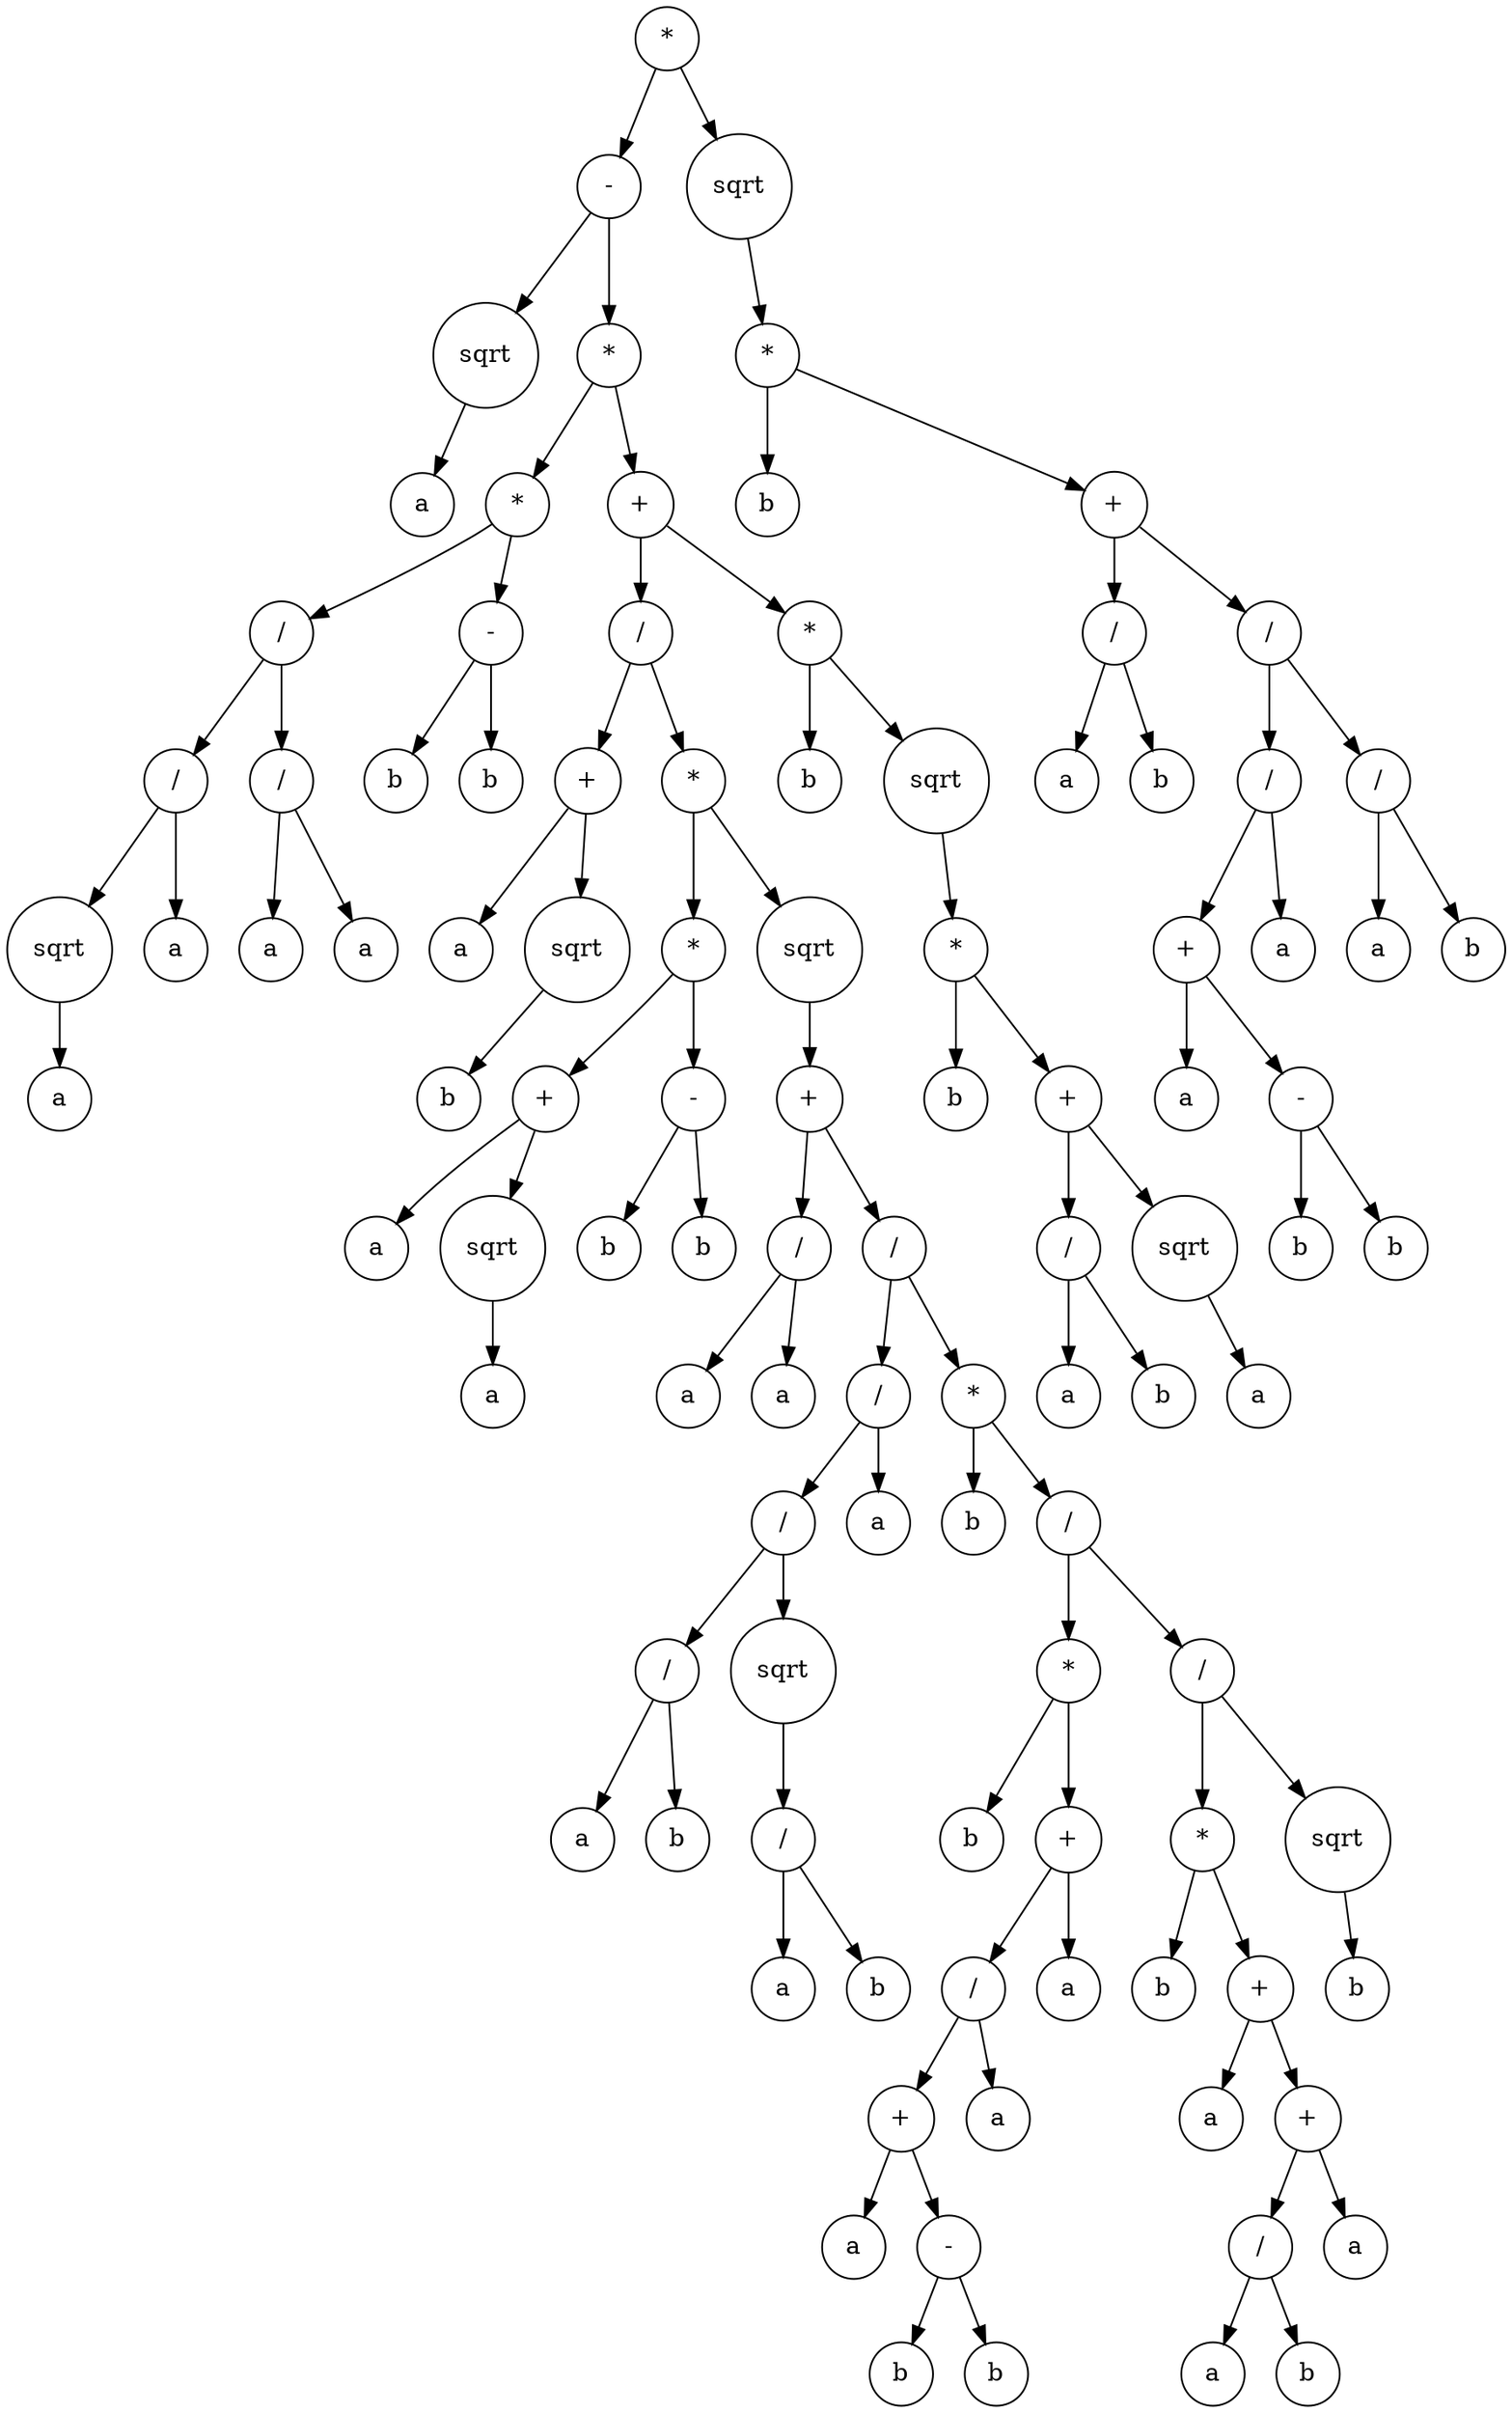 digraph g {
graph [ordering=out];
node [shape=circle];
n[label = "*"];
n0[label = "-"];
n00[label = "sqrt"];
n000[label = "a"];
n00 -> n000;
n0 -> n00;
n01[label = "*"];
n010[label = "*"];
n0100[label = "/"];
n01000[label = "/"];
n010000[label = "sqrt"];
n0100000[label = "a"];
n010000 -> n0100000;
n01000 -> n010000;
n010001[label = "a"];
n01000 -> n010001;
n0100 -> n01000;
n01001[label = "/"];
n010010[label = "a"];
n01001 -> n010010;
n010011[label = "a"];
n01001 -> n010011;
n0100 -> n01001;
n010 -> n0100;
n0101[label = "-"];
n01010[label = "b"];
n0101 -> n01010;
n01011[label = "b"];
n0101 -> n01011;
n010 -> n0101;
n01 -> n010;
n011[label = "+"];
n0110[label = "/"];
n01100[label = "+"];
n011000[label = "a"];
n01100 -> n011000;
n011001[label = "sqrt"];
n0110010[label = "b"];
n011001 -> n0110010;
n01100 -> n011001;
n0110 -> n01100;
n01101[label = "*"];
n011010[label = "*"];
n0110100[label = "+"];
n01101000[label = "a"];
n0110100 -> n01101000;
n01101001[label = "sqrt"];
n011010010[label = "a"];
n01101001 -> n011010010;
n0110100 -> n01101001;
n011010 -> n0110100;
n0110101[label = "-"];
n01101010[label = "b"];
n0110101 -> n01101010;
n01101011[label = "b"];
n0110101 -> n01101011;
n011010 -> n0110101;
n01101 -> n011010;
n011011[label = "sqrt"];
n0110110[label = "+"];
n01101100[label = "/"];
n011011000[label = "a"];
n01101100 -> n011011000;
n011011001[label = "a"];
n01101100 -> n011011001;
n0110110 -> n01101100;
n01101101[label = "/"];
n011011010[label = "/"];
n0110110100[label = "/"];
n01101101000[label = "/"];
n011011010000[label = "a"];
n01101101000 -> n011011010000;
n011011010001[label = "b"];
n01101101000 -> n011011010001;
n0110110100 -> n01101101000;
n01101101001[label = "sqrt"];
n011011010010[label = "/"];
n0110110100100[label = "a"];
n011011010010 -> n0110110100100;
n0110110100101[label = "b"];
n011011010010 -> n0110110100101;
n01101101001 -> n011011010010;
n0110110100 -> n01101101001;
n011011010 -> n0110110100;
n0110110101[label = "a"];
n011011010 -> n0110110101;
n01101101 -> n011011010;
n011011011[label = "*"];
n0110110110[label = "b"];
n011011011 -> n0110110110;
n0110110111[label = "/"];
n01101101110[label = "*"];
n011011011100[label = "b"];
n01101101110 -> n011011011100;
n011011011101[label = "+"];
n0110110111010[label = "/"];
n01101101110100[label = "+"];
n011011011101000[label = "a"];
n01101101110100 -> n011011011101000;
n011011011101001[label = "-"];
n0110110111010010[label = "b"];
n011011011101001 -> n0110110111010010;
n0110110111010011[label = "b"];
n011011011101001 -> n0110110111010011;
n01101101110100 -> n011011011101001;
n0110110111010 -> n01101101110100;
n01101101110101[label = "a"];
n0110110111010 -> n01101101110101;
n011011011101 -> n0110110111010;
n0110110111011[label = "a"];
n011011011101 -> n0110110111011;
n01101101110 -> n011011011101;
n0110110111 -> n01101101110;
n01101101111[label = "/"];
n011011011110[label = "*"];
n0110110111100[label = "b"];
n011011011110 -> n0110110111100;
n0110110111101[label = "+"];
n01101101111010[label = "a"];
n0110110111101 -> n01101101111010;
n01101101111011[label = "+"];
n011011011110110[label = "/"];
n0110110111101100[label = "a"];
n011011011110110 -> n0110110111101100;
n0110110111101101[label = "b"];
n011011011110110 -> n0110110111101101;
n01101101111011 -> n011011011110110;
n011011011110111[label = "a"];
n01101101111011 -> n011011011110111;
n0110110111101 -> n01101101111011;
n011011011110 -> n0110110111101;
n01101101111 -> n011011011110;
n011011011111[label = "sqrt"];
n0110110111110[label = "b"];
n011011011111 -> n0110110111110;
n01101101111 -> n011011011111;
n0110110111 -> n01101101111;
n011011011 -> n0110110111;
n01101101 -> n011011011;
n0110110 -> n01101101;
n011011 -> n0110110;
n01101 -> n011011;
n0110 -> n01101;
n011 -> n0110;
n0111[label = "*"];
n01110[label = "b"];
n0111 -> n01110;
n01111[label = "sqrt"];
n011110[label = "*"];
n0111100[label = "b"];
n011110 -> n0111100;
n0111101[label = "+"];
n01111010[label = "/"];
n011110100[label = "a"];
n01111010 -> n011110100;
n011110101[label = "b"];
n01111010 -> n011110101;
n0111101 -> n01111010;
n01111011[label = "sqrt"];
n011110110[label = "a"];
n01111011 -> n011110110;
n0111101 -> n01111011;
n011110 -> n0111101;
n01111 -> n011110;
n0111 -> n01111;
n011 -> n0111;
n01 -> n011;
n0 -> n01;
n -> n0;
n1[label = "sqrt"];
n10[label = "*"];
n100[label = "b"];
n10 -> n100;
n101[label = "+"];
n1010[label = "/"];
n10100[label = "a"];
n1010 -> n10100;
n10101[label = "b"];
n1010 -> n10101;
n101 -> n1010;
n1011[label = "/"];
n10110[label = "/"];
n101100[label = "+"];
n1011000[label = "a"];
n101100 -> n1011000;
n1011001[label = "-"];
n10110010[label = "b"];
n1011001 -> n10110010;
n10110011[label = "b"];
n1011001 -> n10110011;
n101100 -> n1011001;
n10110 -> n101100;
n101101[label = "a"];
n10110 -> n101101;
n1011 -> n10110;
n10111[label = "/"];
n101110[label = "a"];
n10111 -> n101110;
n101111[label = "b"];
n10111 -> n101111;
n1011 -> n10111;
n101 -> n1011;
n10 -> n101;
n1 -> n10;
n -> n1;
}
